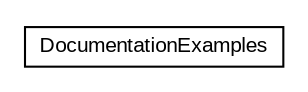 #!/usr/local/bin/dot
#
# Class diagram 
# Generated by UMLGraph version 5.1 (http://www.umlgraph.org/)
#

digraph G {
	edge [fontname="arial",fontsize=10,labelfontname="arial",labelfontsize=10];
	node [fontname="arial",fontsize=10,shape=plaintext];
	nodesep=0.25;
	ranksep=0.5;
	// com.helger.schematron.docs.DocumentationExamples
	c30 [label=<<table title="com.helger.schematron.docs.DocumentationExamples" border="0" cellborder="1" cellspacing="0" cellpadding="2" port="p" href="./DocumentationExamples.html">
		<tr><td><table border="0" cellspacing="0" cellpadding="1">
<tr><td align="center" balign="center"> DocumentationExamples </td></tr>
		</table></td></tr>
		</table>>, fontname="arial", fontcolor="black", fontsize=10.0];
}

